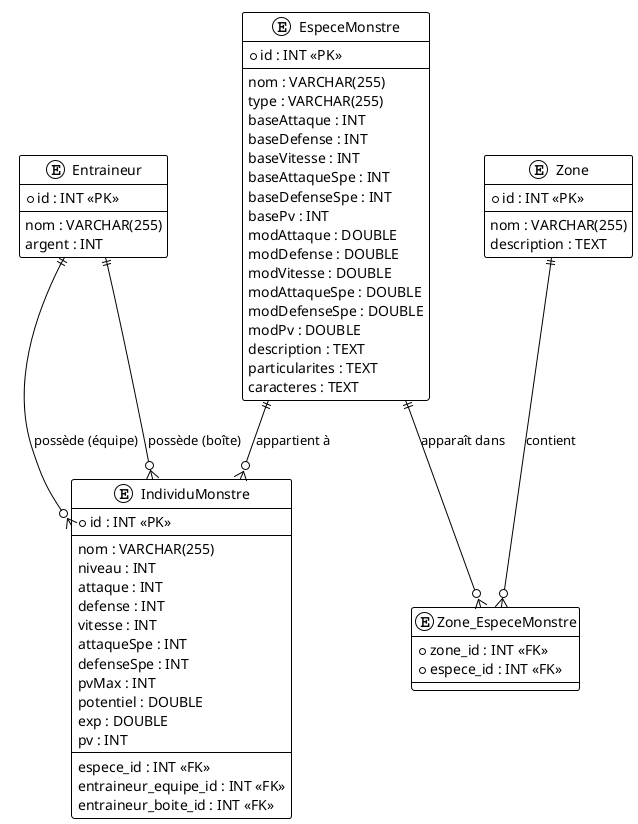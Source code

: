 @startuml
!theme plain
'--------------------------------------------------
' Diagramme ERD - Kotlin Monsters (Sprint 3)
'--------------------------------------------------

entity "Entraineur" as Entraineur {
  * id : INT <<PK>>
  --
  nom : VARCHAR(255)
  argent : INT
}

entity "EspeceMonstre" as EspeceMonstre {
  * id : INT <<PK>>
  --
  nom : VARCHAR(255)
  type : VARCHAR(255)
  baseAttaque : INT
  baseDefense : INT
  baseVitesse : INT
  baseAttaqueSpe : INT
  baseDefenseSpe : INT
  basePv : INT
  modAttaque : DOUBLE
  modDefense : DOUBLE
  modVitesse : DOUBLE
  modAttaqueSpe : DOUBLE
  modDefenseSpe : DOUBLE
  modPv : DOUBLE
  description : TEXT
  particularites : TEXT
  caracteres : TEXT
}

entity "Zone" as Zone {
  * id : INT <<PK>>
  --
  nom : VARCHAR(255)
  description : TEXT
}

entity "Zone_EspeceMonstre" as Zone_EspeceMonstre {
  * zone_id : INT <<FK>>
  * espece_id : INT <<FK>>
}

entity "IndividuMonstre" as IndividuMonstre {
  * id : INT <<PK>>
  --
  nom : VARCHAR(255)
  niveau : INT
  attaque : INT
  defense : INT
  vitesse : INT
  attaqueSpe : INT
  defenseSpe : INT
  pvMax : INT
  potentiel : DOUBLE
  exp : DOUBLE
  pv : INT
  --
  espece_id : INT <<FK>>
  entraineur_equipe_id : INT <<FK>>
  entraineur_boite_id : INT <<FK>>
}

'--------------------------------------------------
' Relations
'--------------------------------------------------

Entraineur ||--o{ IndividuMonstre : "possède (équipe)"
Entraineur ||--o{ IndividuMonstre : "possède (boîte)"
EspeceMonstre ||--o{ IndividuMonstre : "appartient à"
Zone ||--o{ Zone_EspeceMonstre : "contient"
EspeceMonstre ||--o{ Zone_EspeceMonstre : "apparaît dans"
'TODO

@enduml
